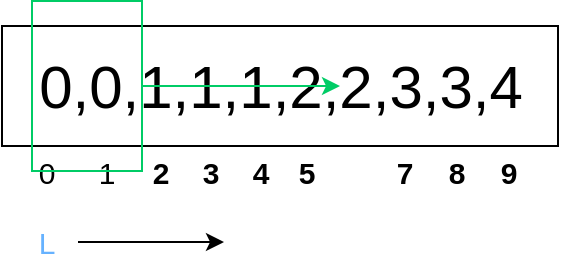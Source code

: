 <mxfile>
    <diagram id="b9yNWzSvVUdQOzsk5NDp" name="Page-1">
        <mxGraphModel dx="698" dy="526" grid="0" gridSize="10" guides="1" tooltips="1" connect="1" arrows="1" fold="1" page="1" pageScale="1" pageWidth="850" pageHeight="1100" background="none" math="0" shadow="0">
            <root>
                <mxCell id="0"/>
                <mxCell id="1" parent="0"/>
                <mxCell id="2" value="" style="rounded=0;whiteSpace=wrap;html=1;" parent="1" vertex="1">
                    <mxGeometry x="241" y="240" width="278" height="60" as="geometry"/>
                </mxCell>
                <mxCell id="3" value="0,0,1,1,1,2,2,3,3,4" style="text;html=1;resizable=0;autosize=1;align=center;verticalAlign=middle;points=[];fillColor=none;strokeColor=none;rounded=0;strokeWidth=17;fontSize=30;" parent="1" vertex="1">
                    <mxGeometry x="254" y="250" width="252" height="40" as="geometry"/>
                </mxCell>
                <mxCell id="7" value="0" style="text;html=1;resizable=0;autosize=1;align=center;verticalAlign=middle;points=[];fillColor=none;strokeColor=none;rounded=0;strokeWidth=17;fontSize=15;" parent="1" vertex="1">
                    <mxGeometry x="254" y="302" width="18" height="22" as="geometry"/>
                </mxCell>
                <mxCell id="8" value="1" style="text;html=1;resizable=0;autosize=1;align=center;verticalAlign=middle;points=[];fillColor=none;strokeColor=none;rounded=0;strokeWidth=17;fontSize=15;" parent="1" vertex="1">
                    <mxGeometry x="284" y="302" width="18" height="22" as="geometry"/>
                </mxCell>
                <mxCell id="9" value="2" style="text;html=1;resizable=0;autosize=1;align=center;verticalAlign=middle;points=[];fillColor=none;strokeColor=none;rounded=0;strokeWidth=17;fontSize=15;fontStyle=1" parent="1" vertex="1">
                    <mxGeometry x="311" y="302" width="18" height="22" as="geometry"/>
                </mxCell>
                <mxCell id="10" value="3" style="text;html=1;resizable=0;autosize=1;align=center;verticalAlign=middle;points=[];fillColor=none;strokeColor=none;rounded=0;strokeWidth=17;fontSize=15;fontStyle=1" parent="1" vertex="1">
                    <mxGeometry x="336" y="302" width="18" height="22" as="geometry"/>
                </mxCell>
                <mxCell id="11" value="4" style="text;html=1;resizable=0;autosize=1;align=center;verticalAlign=middle;points=[];fillColor=none;strokeColor=none;rounded=0;strokeWidth=17;fontSize=15;fontStyle=1" parent="1" vertex="1">
                    <mxGeometry x="361" y="302" width="18" height="22" as="geometry"/>
                </mxCell>
                <mxCell id="12" value="5" style="text;html=1;resizable=0;autosize=1;align=center;verticalAlign=middle;points=[];fillColor=none;strokeColor=none;rounded=0;strokeWidth=17;fontSize=15;fontStyle=1" parent="1" vertex="1">
                    <mxGeometry x="384" y="302" width="18" height="22" as="geometry"/>
                </mxCell>
                <mxCell id="14" value="7" style="text;html=1;resizable=0;autosize=1;align=center;verticalAlign=middle;points=[];fillColor=none;strokeColor=none;rounded=0;strokeWidth=17;fontSize=15;fontStyle=1" parent="1" vertex="1">
                    <mxGeometry x="433" y="302" width="18" height="22" as="geometry"/>
                </mxCell>
                <mxCell id="15" value="8" style="text;html=1;resizable=0;autosize=1;align=center;verticalAlign=middle;points=[];fillColor=none;strokeColor=none;rounded=0;strokeWidth=17;fontSize=15;fontStyle=1" parent="1" vertex="1">
                    <mxGeometry x="459" y="302" width="18" height="22" as="geometry"/>
                </mxCell>
                <mxCell id="16" value="9" style="text;html=1;resizable=0;autosize=1;align=center;verticalAlign=middle;points=[];fillColor=none;strokeColor=none;rounded=0;strokeWidth=17;fontSize=15;fontStyle=1" parent="1" vertex="1">
                    <mxGeometry x="485" y="302" width="18" height="22" as="geometry"/>
                </mxCell>
                <mxCell id="20" value="" style="edgeStyle=none;html=1;fillColor=#60a917;strokeColor=#00CC66;" edge="1" parent="1" source="17">
                    <mxGeometry relative="1" as="geometry">
                        <mxPoint x="410" y="270" as="targetPoint"/>
                    </mxGeometry>
                </mxCell>
                <mxCell id="17" value="" style="rounded=0;whiteSpace=wrap;html=1;fontSize=15;strokeWidth=1;strokeColor=#00CC66;fillColor=none;" parent="1" vertex="1">
                    <mxGeometry x="256" y="227.5" width="55" height="85" as="geometry"/>
                </mxCell>
                <mxCell id="18" value="" style="endArrow=classic;html=1;fontSize=15;" parent="1" edge="1">
                    <mxGeometry width="50" height="50" relative="1" as="geometry">
                        <mxPoint x="279" y="348" as="sourcePoint"/>
                        <mxPoint x="352" y="348" as="targetPoint"/>
                    </mxGeometry>
                </mxCell>
                <mxCell id="19" value="&lt;font color=&quot;#66b2ff&quot;&gt;L&lt;/font&gt;" style="text;html=1;resizable=0;autosize=1;align=center;verticalAlign=middle;points=[];fillColor=none;strokeColor=none;rounded=0;fontSize=15;" parent="1" vertex="1">
                    <mxGeometry x="254" y="337" width="18" height="22" as="geometry"/>
                </mxCell>
            </root>
        </mxGraphModel>
    </diagram>
</mxfile>
